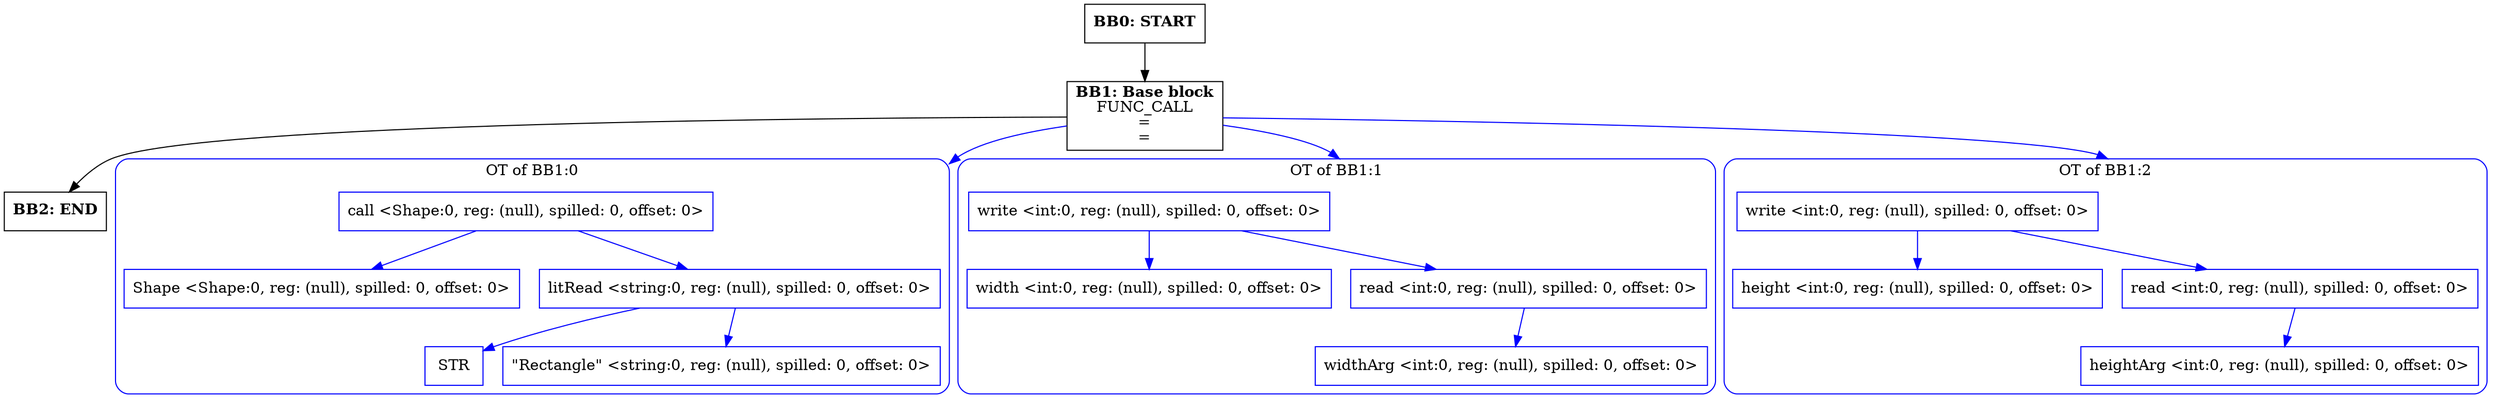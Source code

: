 digraph CFG {
    compound=true;
    graph [splines=true];
    node [shape=rectangle];

    BB2 [label=<<B>BB2: END</B><BR ALIGN="CENTER"/>>];
    BB1 [label=<<B>BB1: Base block</B><BR ALIGN="CENTER"/>FUNC_CALL<BR ALIGN="CENTER"/>=<BR ALIGN="CENTER"/>=<BR ALIGN="CENTER"/>>];
    subgraph cluster_instruction0 {
        label = "OT of BB1:0";
        style=rounded;
        color=blue;
        entry0 [shape=point, style=invis];
        node0 [label="call <Shape:0, reg: (null), spilled: 0, offset: 0>", color=blue];
        node1 [label="Shape <Shape:0, reg: (null), spilled: 0, offset: 0>", color=blue];
        node0 -> node1[color=blue];
        node2 [label="litRead <string:0, reg: (null), spilled: 0, offset: 0>", color=blue];
        node3 [label="STR", color=blue];
        node2 -> node3[color=blue];
        node4 [label="\"Rectangle\" <string:0, reg: (null), spilled: 0, offset: 0>", color=blue];
        node2 -> node4[color=blue];
        node0 -> node2[color=blue];
    }
    BB1 -> entry0 [lhead=cluster_instruction0, color=blue];
    subgraph cluster_instruction1 {
        label = "OT of BB1:1";
        style=rounded;
        color=blue;
        entry1 [shape=point, style=invis];
        node5 [label="write <int:0, reg: (null), spilled: 0, offset: 0>", color=blue];
        node6 [label="width <int:0, reg: (null), spilled: 0, offset: 0>", color=blue];
        node5 -> node6[color=blue];
        node7 [label="read <int:0, reg: (null), spilled: 0, offset: 0>", color=blue];
        node8 [label="widthArg <int:0, reg: (null), spilled: 0, offset: 0>", color=blue];
        node7 -> node8[color=blue];
        node5 -> node7[color=blue];
    }
    BB1 -> entry1 [lhead=cluster_instruction1, color=blue];
    subgraph cluster_instruction2 {
        label = "OT of BB1:2";
        style=rounded;
        color=blue;
        entry2 [shape=point, style=invis];
        node9 [label="write <int:0, reg: (null), spilled: 0, offset: 0>", color=blue];
        node10 [label="height <int:0, reg: (null), spilled: 0, offset: 0>", color=blue];
        node9 -> node10[color=blue];
        node11 [label="read <int:0, reg: (null), spilled: 0, offset: 0>", color=blue];
        node12 [label="heightArg <int:0, reg: (null), spilled: 0, offset: 0>", color=blue];
        node11 -> node12[color=blue];
        node9 -> node11[color=blue];
    }
    BB1 -> entry2 [lhead=cluster_instruction2, color=blue];
    BB0 [label=<<B>BB0: START</B><BR ALIGN="CENTER"/>>];

    BB1 -> BB2;
    BB0 -> BB1;
}
